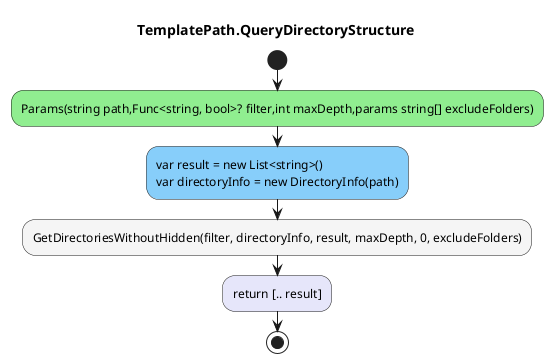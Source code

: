 @startuml TemplatePath.QueryDirectoryStructure
title TemplatePath.QueryDirectoryStructure
start
#LightGreen:Params(string path,Func<string, bool>? filter,int maxDepth,params string[] excludeFolders);
#LightSkyBlue:var result = new List<string>()\nvar directoryInfo = new DirectoryInfo(path);
#WhiteSmoke:GetDirectoriesWithoutHidden(filter, directoryInfo, result, maxDepth, 0, excludeFolders);
#Lavender:return [.. result];
stop
@enduml
